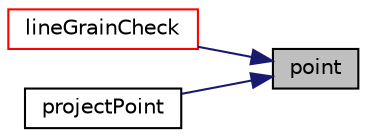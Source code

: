 digraph "point"
{
 // LATEX_PDF_SIZE
  edge [fontname="Helvetica",fontsize="10",labelfontname="Helvetica",labelfontsize="10"];
  node [fontname="Helvetica",fontsize="10",shape=record];
  rankdir="RL";
  Node1 [label="point",height=0.2,width=0.4,color="black", fillcolor="grey75", style="filled", fontcolor="black",tooltip=" "];
  Node1 -> Node2 [dir="back",color="midnightblue",fontsize="10",style="solid",fontname="Helvetica"];
  Node2 [label="lineGrainCheck",height=0.2,width=0.4,color="red", fillcolor="white", style="filled",URL="$structpFlow_1_1grnTriInteraction_1_1pLine.html#aa5b60e8b9c26b35fd6a2d9ef7127ea32",tooltip=" "];
  Node1 -> Node5 [dir="back",color="midnightblue",fontsize="10",style="solid",fontname="Helvetica"];
  Node5 [label="projectPoint",height=0.2,width=0.4,color="black", fillcolor="white", style="filled",URL="$structpFlow_1_1grnTriInteraction_1_1pLine.html#a03c6784ff46ffab948664762095b0c47",tooltip=" "];
}

